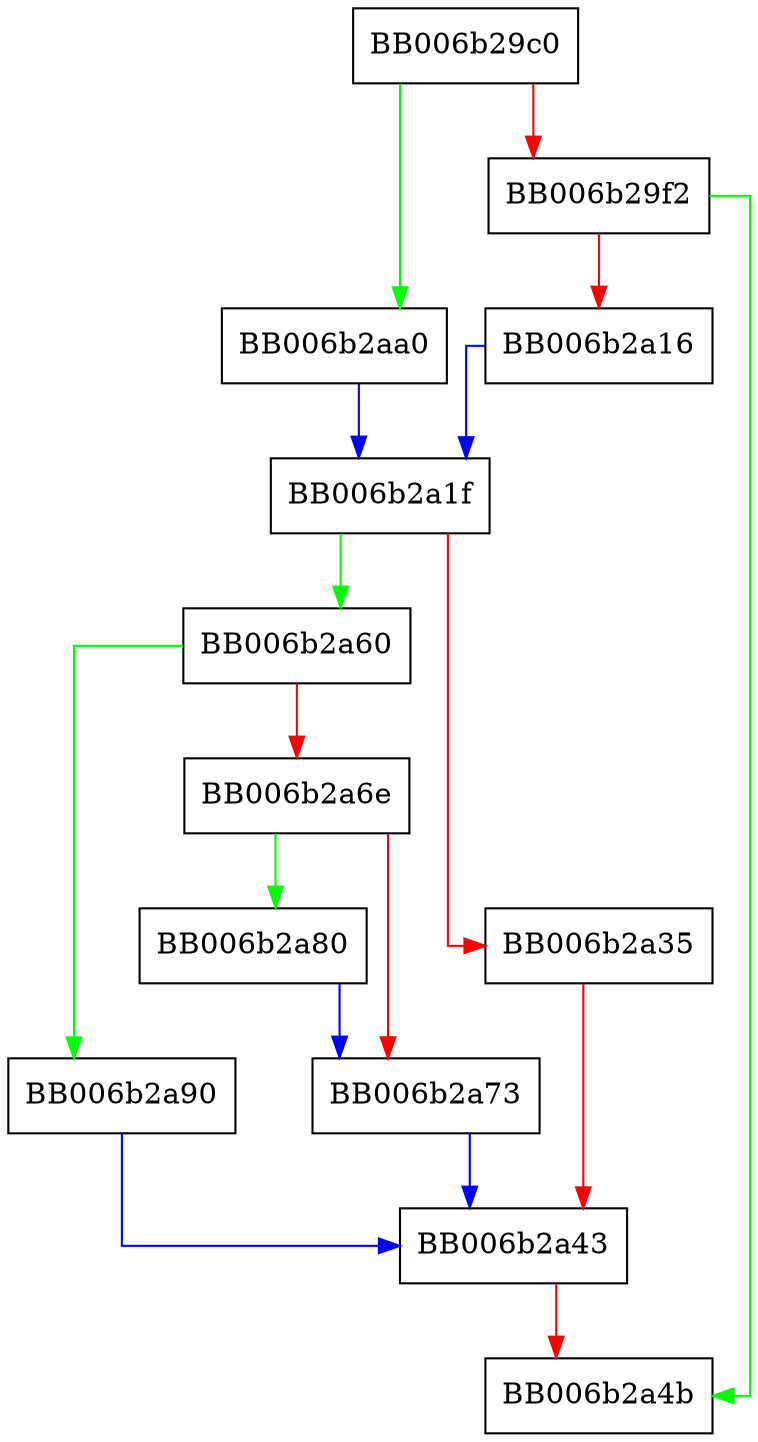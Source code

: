 digraph key_to_spki_pem_pub_bio {
  node [shape="box"];
  graph [splines=ortho];
  BB006b29c0 -> BB006b2aa0 [color="green"];
  BB006b29c0 -> BB006b29f2 [color="red"];
  BB006b29f2 -> BB006b2a4b [color="green"];
  BB006b29f2 -> BB006b2a16 [color="red"];
  BB006b2a16 -> BB006b2a1f [color="blue"];
  BB006b2a1f -> BB006b2a60 [color="green"];
  BB006b2a1f -> BB006b2a35 [color="red"];
  BB006b2a35 -> BB006b2a43 [color="red"];
  BB006b2a43 -> BB006b2a4b [color="red"];
  BB006b2a60 -> BB006b2a90 [color="green"];
  BB006b2a60 -> BB006b2a6e [color="red"];
  BB006b2a6e -> BB006b2a80 [color="green"];
  BB006b2a6e -> BB006b2a73 [color="red"];
  BB006b2a73 -> BB006b2a43 [color="blue"];
  BB006b2a80 -> BB006b2a73 [color="blue"];
  BB006b2a90 -> BB006b2a43 [color="blue"];
  BB006b2aa0 -> BB006b2a1f [color="blue"];
}